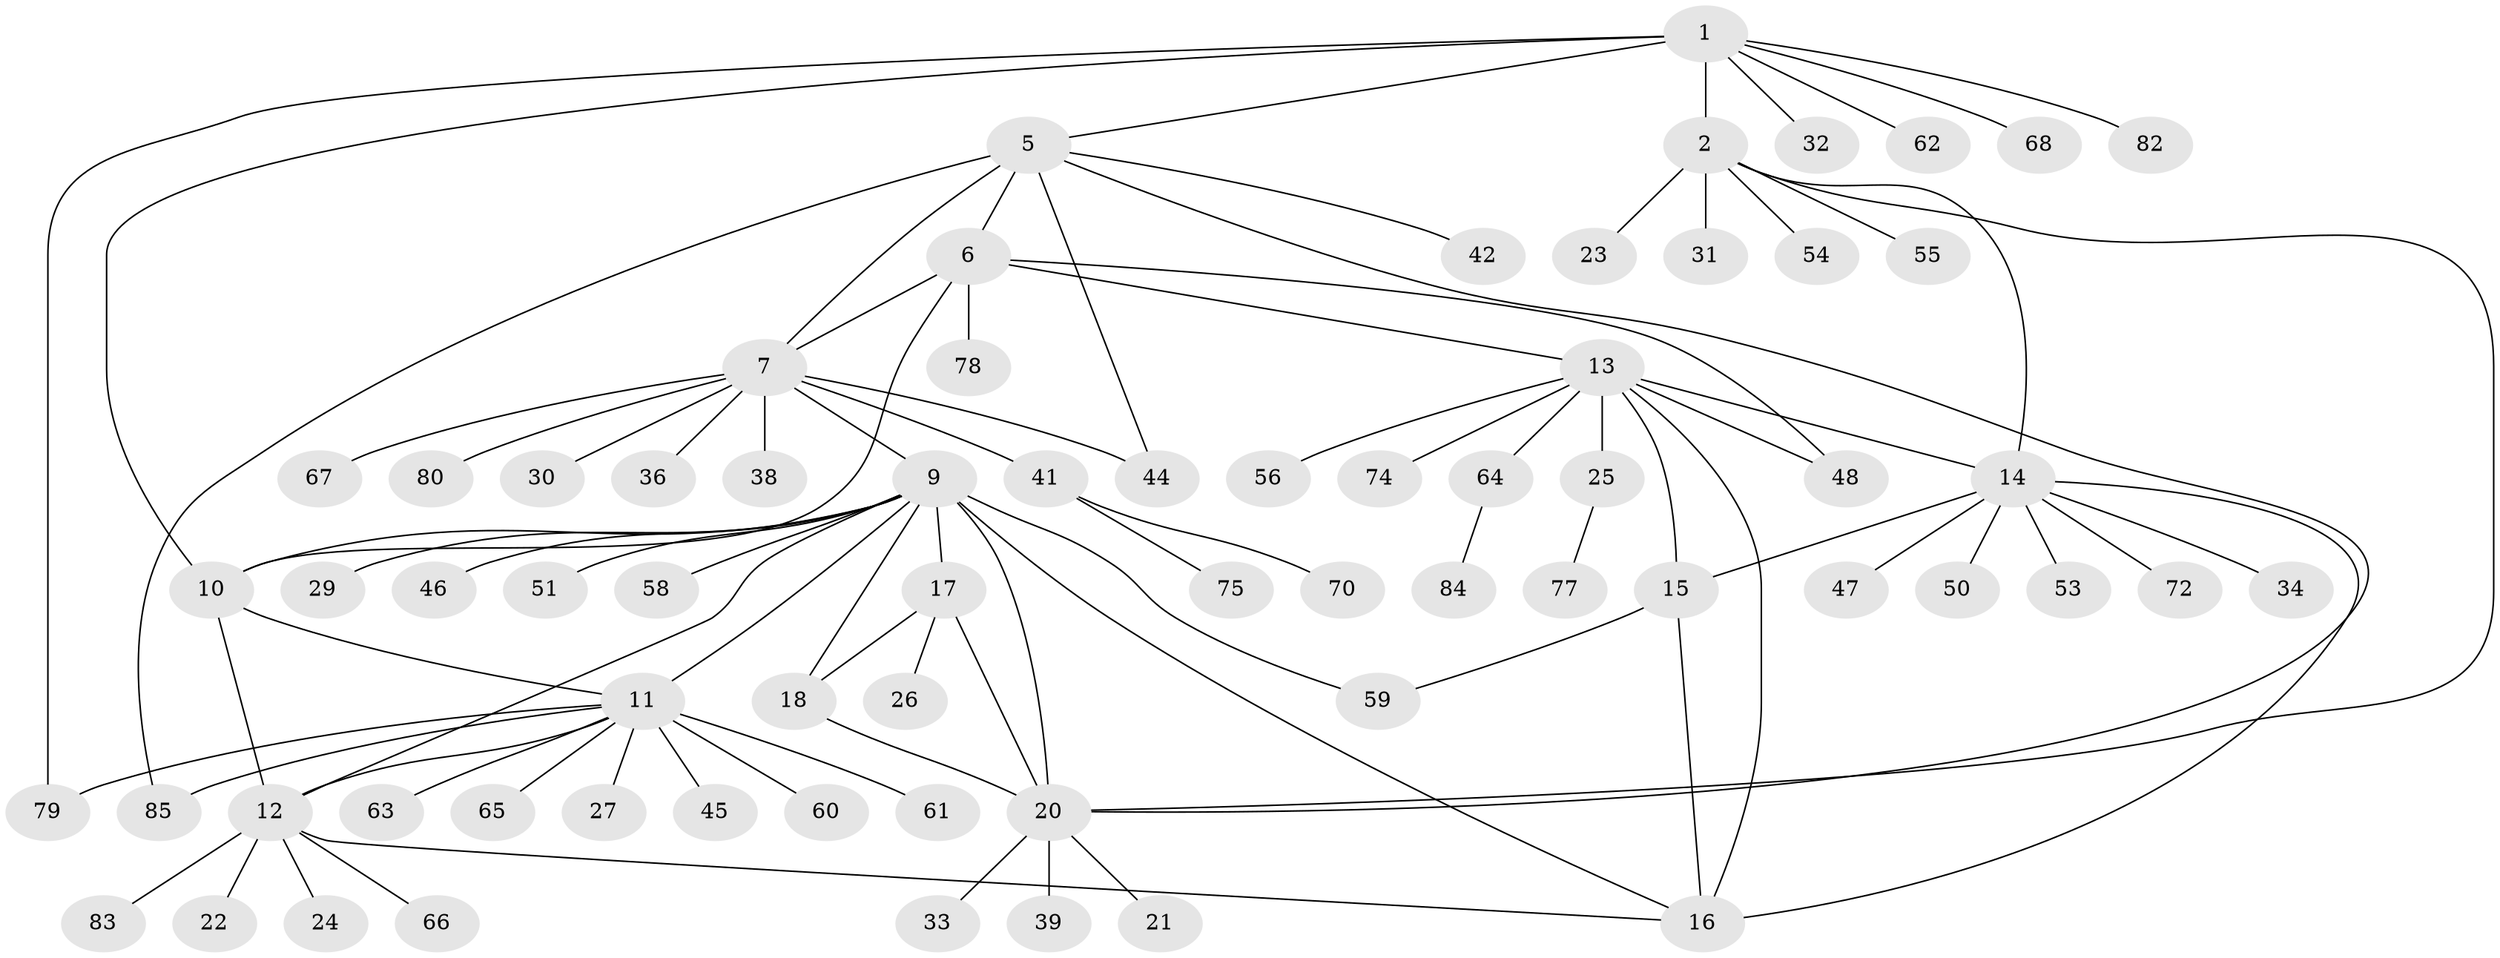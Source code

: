 // Generated by graph-tools (version 1.1) at 2025/52/02/27/25 19:52:19]
// undirected, 68 vertices, 89 edges
graph export_dot {
graph [start="1"]
  node [color=gray90,style=filled];
  1 [super="+3"];
  2 [super="+4"];
  5 [super="+37"];
  6 [super="+40"];
  7 [super="+8"];
  9 [super="+19"];
  10;
  11 [super="+71"];
  12 [super="+73"];
  13 [super="+35"];
  14 [super="+28"];
  15 [super="+52"];
  16 [super="+76"];
  17 [super="+49"];
  18;
  20 [super="+43"];
  21;
  22;
  23;
  24;
  25 [super="+57"];
  26;
  27;
  29;
  30;
  31;
  32;
  33;
  34 [super="+69"];
  36;
  38;
  39;
  41;
  42;
  44;
  45;
  46;
  47;
  48;
  50;
  51;
  53;
  54;
  55;
  56;
  58;
  59;
  60;
  61;
  62 [super="+81"];
  63;
  64;
  65;
  66;
  67;
  68;
  70;
  72;
  74;
  75;
  77;
  78;
  79;
  80;
  82;
  83;
  84;
  85 [super="+86"];
  1 -- 2 [weight=4];
  1 -- 5;
  1 -- 32;
  1 -- 62;
  1 -- 68;
  1 -- 82;
  1 -- 10;
  1 -- 79;
  2 -- 23;
  2 -- 31;
  2 -- 54;
  2 -- 20;
  2 -- 55;
  2 -- 14;
  5 -- 6;
  5 -- 7 [weight=2];
  5 -- 42;
  5 -- 85;
  5 -- 20;
  5 -- 44;
  6 -- 7 [weight=2];
  6 -- 10;
  6 -- 13;
  6 -- 78;
  6 -- 48;
  7 -- 38;
  7 -- 41;
  7 -- 44;
  7 -- 80;
  7 -- 9;
  7 -- 67;
  7 -- 36;
  7 -- 30;
  9 -- 10;
  9 -- 11;
  9 -- 12;
  9 -- 58;
  9 -- 46;
  9 -- 16;
  9 -- 17;
  9 -- 18;
  9 -- 51;
  9 -- 20;
  9 -- 59;
  9 -- 29;
  10 -- 11;
  10 -- 12;
  11 -- 12;
  11 -- 27;
  11 -- 45;
  11 -- 60;
  11 -- 61;
  11 -- 63;
  11 -- 65;
  11 -- 79;
  11 -- 85;
  12 -- 16;
  12 -- 22;
  12 -- 24;
  12 -- 66;
  12 -- 83;
  13 -- 14;
  13 -- 15;
  13 -- 16;
  13 -- 25;
  13 -- 48;
  13 -- 64;
  13 -- 74;
  13 -- 56;
  14 -- 15;
  14 -- 16;
  14 -- 47;
  14 -- 72;
  14 -- 34;
  14 -- 50;
  14 -- 53;
  15 -- 16;
  15 -- 59;
  17 -- 18;
  17 -- 20;
  17 -- 26;
  18 -- 20;
  20 -- 21;
  20 -- 33;
  20 -- 39;
  25 -- 77;
  41 -- 70;
  41 -- 75;
  64 -- 84;
}
